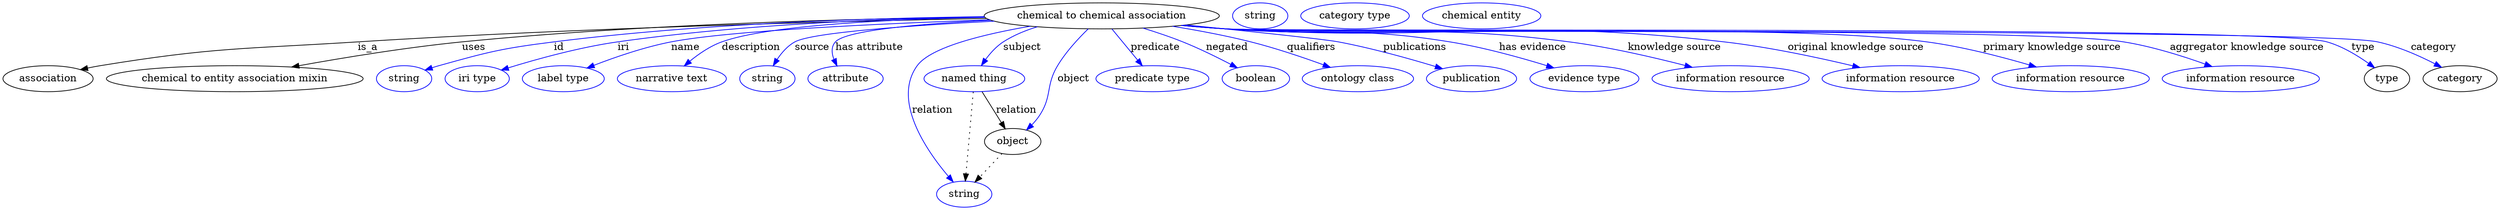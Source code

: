 digraph {
	graph [bb="0,0,2802,283"];
	node [label="\N"];
	"chemical to chemical association"	[height=0.5,
		label="chemical to chemical association",
		pos="1245,265",
		width=3.5566];
	association	[height=0.5,
		pos="50.046,178",
		width=1.3902];
	"chemical to chemical association" -> association	[label=is_a,
		lp="409.05,221.5",
		pos="e,86.32,190.48 1119,261.64 953.33,257.88 653.54,248.84 398.05,229 269.15,218.99 235.82,221.32 109.05,196 104.87,195.17 100.56,194.18 \
96.264,193.11"];
	"chemical to entity association mixin"	[height=0.5,
		pos="258.05,178",
		width=3.8816];
	"chemical to chemical association" -> "chemical to entity association mixin"	[label=uses,
		lp="528.05,221.5",
		pos="e,322.05,194.06 1117.5,263.4 971.61,261.44 725.82,254.23 516.05,229 453.51,221.48 383.4,207.53 332.06,196.27"];
	id	[color=blue,
		height=0.5,
		label=string,
		pos="446.05,178",
		width=0.84854];
	"chemical to chemical association" -> id	[color=blue,
		label=id,
		lp="625.55,221.5",
		pos="e,469.49,189.71 1117.2,263.76 990.33,261.89 790.8,254.58 620.05,229 559.39,219.91 544.23,215.39 486.05,196 483.67,195.21 481.23,\
194.33 478.79,193.41",
		style=solid];
	iri	[color=blue,
		height=0.5,
		label="iri type",
		pos="531.05,178",
		width=1.011];
	"chemical to chemical association" -> iri	[color=blue,
		label=iri,
		lp="700.55,221.5",
		pos="e,558.78,189.91 1117.2,263.51 1005,261.27 837.66,253.53 694.05,229 649.89,221.46 600.97,205.36 568.36,193.46",
		style=solid];
	name	[color=blue,
		height=0.5,
		label="label type",
		pos="631.05,178",
		width=1.2638];
	"chemical to chemical association" -> name	[color=blue,
		label=name,
		lp="771.55,221.5",
		pos="e,658.06,192.65 1122.8,259.56 1001.2,254.36 823.23,244.45 756.05,229 725.08,221.88 691.75,208.22 667.3,196.98",
		style=solid];
	description	[color=blue,
		height=0.5,
		label="narrative text",
		pos="752.05,178",
		width=1.6068];
	"chemical to chemical association" -> description	[color=blue,
		label=description,
		lp="845.55,221.5",
		pos="e,767.43,195.58 1118.9,261.81 1012.2,258.48 868.47,250.09 815.05,229 800.2,223.14 786.06,212.55 774.95,202.62",
		style=solid];
	source	[color=blue,
		height=0.5,
		label=string,
		pos="858.05,178",
		width=0.84854];
	"chemical to chemical association" -> source	[color=blue,
		label=source,
		lp="914.05,221.5",
		pos="e,865.9,195.41 1118.8,261.82 1034.8,258.4 933.37,249.9 896.05,229 885.81,223.27 877.46,213.52 871.23,204.15",
		style=solid];
	"has attribute"	[color=blue,
		height=0.5,
		label=attribute,
		pos="947.05,178",
		width=1.1193];
	"chemical to chemical association" -> "has attribute"	[color=blue,
		label="has attribute",
		lp="974.55,221.5",
		pos="e,939.11,195.81 1127.4,257.88 1047.4,252.47 953.71,243.2 941.05,229 935.42,222.69 934.9,214.01 936.43,205.66",
		style=solid];
	subject	[color=blue,
		height=0.5,
		label="named thing",
		pos="1098,178",
		width=1.5346];
	"chemical to chemical association" -> subject	[color=blue,
		label=subject,
		lp="1155.5,221.5",
		pos="e,1107.3,196.01 1178,249.56 1163.4,244.53 1148.5,237.84 1136,229 1127,222.58 1119.1,213.33 1112.9,204.54",
		style=solid];
	predicate	[color=blue,
		height=0.5,
		label="predicate type",
		pos="1301,178",
		width=1.679];
	"chemical to chemical association" -> predicate	[color=blue,
		label=predicate,
		lp="1302,221.5",
		pos="e,1289.9,195.89 1256.4,246.8 1264.4,234.62 1275.3,218.09 1284.3,204.4",
		style=solid];
	relation	[color=blue,
		height=0.5,
		label=string,
		pos="1085,18",
		width=0.84854];
	"chemical to chemical association" -> relation	[color=blue,
		label=relation,
		lp="1046,134.5",
		pos="e,1072.5,34.576 1134.9,255.72 1096.2,246.75 1056.8,229.31 1034,196 1001.3,148.01 1040.7,79.031 1066.3,42.995",
		style=solid];
	negated	[color=blue,
		height=0.5,
		label=boolean,
		pos="1418,178",
		width=1.0652];
	"chemical to chemical association" -> negated	[color=blue,
		label=negated,
		lp="1379.5,221.5",
		pos="e,1396,192.8 1288,247.85 1301.9,242.27 1317.3,235.72 1331,229 1350.2,219.65 1370.9,207.82 1387.3,198.01",
		style=solid];
	qualifiers	[color=blue,
		height=0.5,
		label="ontology class",
		pos="1536,178",
		width=1.7151];
	"chemical to chemical association" -> qualifiers	[color=blue,
		label=qualifiers,
		lp="1474.5,221.5",
		pos="e,1502.9,193.24 1318.9,250.24 1346.2,244.53 1377.3,237.29 1405,229 1435.1,220.02 1468.2,207.39 1493.5,197.07",
		style=solid];
	publications	[color=blue,
		height=0.5,
		label=publication,
		pos="1666,178",
		width=1.3902];
	"chemical to chemical association" -> publications	[color=blue,
		label=publications,
		lp="1592.5,221.5",
		pos="e,1632,191.3 1336.7,252.36 1404.5,243.63 1487.7,232.59 1504,229 1544.8,220.02 1590.1,205.64 1622.4,194.61",
		style=solid];
	"has evidence"	[color=blue,
		height=0.5,
		label="evidence type",
		pos="1794,178",
		width=1.661];
	"chemical to chemical association" -> "has evidence"	[color=blue,
		label="has evidence",
		lp="1725,221.5",
		pos="e,1758.1,192.49 1335.2,252.14 1350.8,250.28 1366.9,248.49 1382,247 1492,236.19 1521.4,249.24 1630,229 1670.9,221.39 1715.9,207.22 \
1748.5,195.9",
		style=solid];
	"knowledge source"	[color=blue,
		height=0.5,
		label="information resource",
		pos="1957,178",
		width=2.3651];
	"chemical to chemical association" -> "knowledge source"	[color=blue,
		label="knowledge source",
		lp="1883.5,221.5",
		pos="e,1912.4,193.38 1333.7,251.99 1349.8,250.1 1366.4,248.34 1382,247 1551.4,232.52 1596,254.45 1764,229 1811.5,221.82 1864.1,207.75 \
1902.4,196.37",
		style=solid];
	"original knowledge source"	[color=blue,
		height=0.5,
		label="information resource",
		pos="2145,178",
		width=2.3651];
	"chemical to chemical association" -> "original knowledge source"	[color=blue,
		label="original knowledge source",
		lp="2085.5,221.5",
		pos="e,2098.5,193.08 1333,251.89 1349.3,249.98 1366.2,248.24 1382,247 1628.1,227.78 1692.5,262.01 1937,229 1989.2,221.96 2047.3,207.41 \
2088.8,195.81",
		style=solid];
	"primary knowledge source"	[color=blue,
		height=0.5,
		label="information resource",
		pos="2333,178",
		width=2.3651];
	"chemical to chemical association" -> "primary knowledge source"	[color=blue,
		label="primary knowledge source",
		lp="2302,221.5",
		pos="e,2293,193.96 1332.6,251.81 1349,249.9 1366,248.18 1382,247 1555,234.31 1990.7,255.56 2162,229 2203.8,222.53 2249.6,208.74 2283.3,\
197.28",
		style=solid];
	"aggregator knowledge source"	[color=blue,
		height=0.5,
		label="information resource",
		pos="2521,178",
		width=2.3651];
	"chemical to chemical association" -> "aggregator knowledge source"	[color=blue,
		label="aggregator knowledge source",
		lp="2515,221.5",
		pos="e,2486.9,194.53 1332.2,251.78 1348.8,249.87 1365.9,248.14 1382,247 1492.6,239.17 2270,248.65 2379,229 2413.1,222.86 2449.9,209.7 \
2477.5,198.42",
		style=solid];
	type	[height=0.5,
		pos="2675,178",
		width=0.75];
	"chemical to chemical association" -> type	[color=blue,
		label=type,
		lp="2643,221.5",
		pos="e,2659.5,193.08 1332.2,251.74 1348.8,249.83 1365.9,248.12 1382,247 1449.5,242.33 2534.4,248.88 2599,229 2618.3,223.08 2637.2,210.65 \
2651.4,199.66",
		style=solid];
	category	[height=0.5,
		pos="2761,178",
		width=1.1374];
	"chemical to chemical association" -> category	[color=blue,
		label=category,
		lp="2723.5,221.5",
		pos="e,2739,193.36 1332.2,251.73 1348.8,249.82 1365.9,248.11 1382,247 1523.6,237.25 2521,262.03 2659,229 2684.4,222.94 2710.7,209.82 \
2730.3,198.54",
		style=solid];
	object	[height=0.5,
		pos="1145,91",
		width=0.9027];
	"chemical to chemical association" -> object	[color=blue,
		label=object,
		lp="1215,178",
		pos="e,1158.2,107.77 1231.7,247.1 1221.6,233.75 1207.8,214.37 1198,196 1182.6,166.93 1187,155.81 1171,127 1169,123.28 1166.6,119.5 1164.1,\
115.87",
		style=solid];
	subject -> relation	[pos="e,1086.5,36.188 1096.6,159.79 1094.4,132.48 1090,78.994 1087.3,46.38",
		style=dotted];
	subject -> object	[label=relation,
		lp="1146,134.5",
		pos="e,1135.9,108.47 1107.3,160.21 1114.1,148.02 1123.3,131.32 1131,117.49"];
	association_type	[color=blue,
		height=0.5,
		label=string,
		pos="1422,265",
		width=0.84854];
	association_category	[color=blue,
		height=0.5,
		label="category type",
		pos="1529,265",
		width=1.6249];
	object -> relation	[pos="e,1098.3,34.713 1131.7,74.243 1123.9,64.959 1113.8,53.033 1105,42.64",
		style=dotted];
	"chemical to chemical association_object"	[color=blue,
		height=0.5,
		label="chemical entity",
		pos="1671,265",
		width=1.8234];
}

